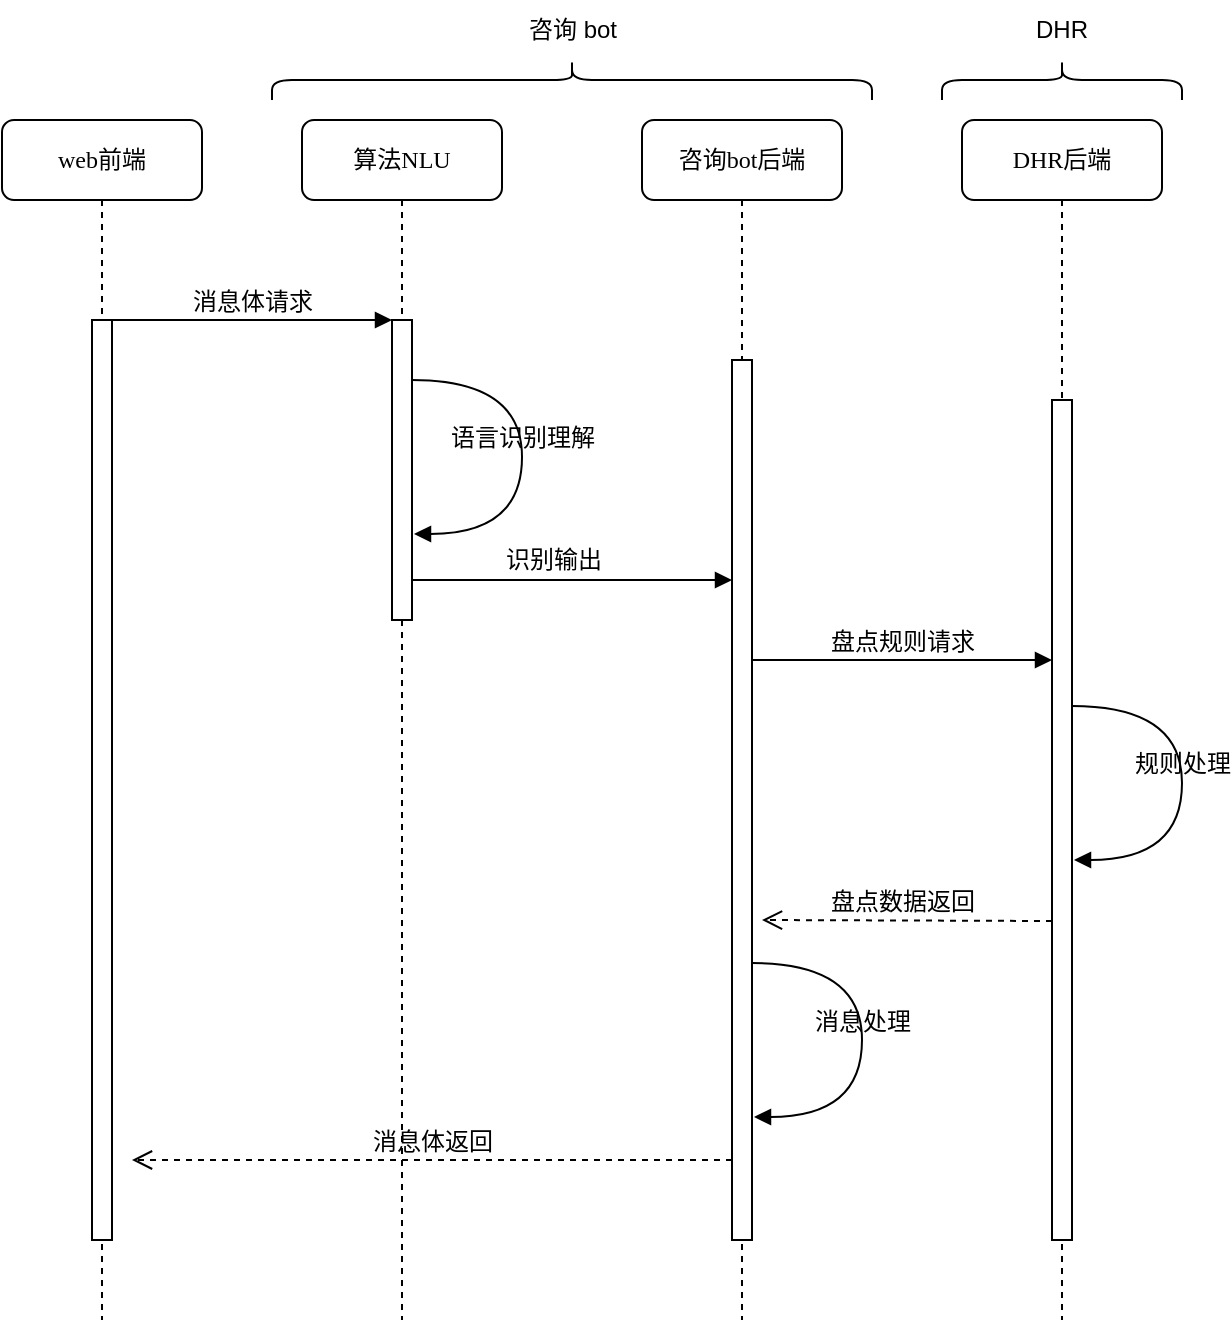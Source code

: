 <mxfile version="10.8.9" type="github"><diagram name="Page-1" id="13e1069c-82ec-6db2-03f1-153e76fe0fe0"><mxGraphModel dx="1104" dy="586" grid="1" gridSize="10" guides="1" tooltips="1" connect="1" arrows="1" fold="1" page="1" pageScale="1" pageWidth="1100" pageHeight="850" background="#ffffff" math="0" shadow="0"><root><mxCell id="0"/><mxCell id="1" parent="0"/><mxCell id="7baba1c4bc27f4b0-2" value="算法NLU" style="shape=umlLifeline;perimeter=lifelinePerimeter;whiteSpace=wrap;html=1;container=1;collapsible=0;recursiveResize=0;outlineConnect=0;rounded=1;shadow=0;comic=0;labelBackgroundColor=none;strokeColor=#000000;strokeWidth=1;fillColor=#FFFFFF;fontFamily=Verdana;fontSize=12;fontColor=#000000;align=center;" parent="1" vertex="1"><mxGeometry x="290" y="70" width="100" height="600" as="geometry"/></mxCell><mxCell id="7baba1c4bc27f4b0-10" value="" style="html=1;points=[];perimeter=orthogonalPerimeter;rounded=0;shadow=0;comic=0;labelBackgroundColor=none;strokeColor=#000000;strokeWidth=1;fillColor=#FFFFFF;fontFamily=Verdana;fontSize=12;fontColor=#000000;align=center;" parent="7baba1c4bc27f4b0-2" vertex="1"><mxGeometry x="45" y="100" width="10" height="150" as="geometry"/></mxCell><mxCell id="7baba1c4bc27f4b0-3" value="咨询bot后端" style="shape=umlLifeline;perimeter=lifelinePerimeter;whiteSpace=wrap;html=1;container=1;collapsible=0;recursiveResize=0;outlineConnect=0;rounded=1;shadow=0;comic=0;labelBackgroundColor=none;strokeColor=#000000;strokeWidth=1;fillColor=#FFFFFF;fontFamily=Verdana;fontSize=12;fontColor=#000000;align=center;" parent="1" vertex="1"><mxGeometry x="460" y="70" width="100" height="600" as="geometry"/></mxCell><mxCell id="7baba1c4bc27f4b0-13" value="" style="html=1;points=[];perimeter=orthogonalPerimeter;rounded=0;shadow=0;comic=0;labelBackgroundColor=none;strokeColor=#000000;strokeWidth=1;fillColor=#FFFFFF;fontFamily=Verdana;fontSize=12;fontColor=#000000;align=center;" parent="7baba1c4bc27f4b0-3" vertex="1"><mxGeometry x="45" y="120" width="10" height="440" as="geometry"/></mxCell><mxCell id="7baba1c4bc27f4b0-4" value="DHR后端" style="shape=umlLifeline;perimeter=lifelinePerimeter;whiteSpace=wrap;html=1;container=1;collapsible=0;recursiveResize=0;outlineConnect=0;rounded=1;shadow=0;comic=0;labelBackgroundColor=none;strokeColor=#000000;strokeWidth=1;fillColor=#FFFFFF;fontFamily=Verdana;fontSize=12;fontColor=#000000;align=center;" parent="1" vertex="1"><mxGeometry x="620" y="70" width="100" height="600" as="geometry"/></mxCell><mxCell id="7baba1c4bc27f4b0-8" value="web前端" style="shape=umlLifeline;perimeter=lifelinePerimeter;whiteSpace=wrap;html=1;container=1;collapsible=0;recursiveResize=0;outlineConnect=0;rounded=1;shadow=0;comic=0;labelBackgroundColor=none;strokeColor=#000000;strokeWidth=1;fillColor=#FFFFFF;fontFamily=Verdana;fontSize=12;fontColor=#000000;align=center;" parent="1" vertex="1"><mxGeometry x="140" y="70" width="100" height="600" as="geometry"/></mxCell><mxCell id="7baba1c4bc27f4b0-9" value="" style="html=1;points=[];perimeter=orthogonalPerimeter;rounded=0;shadow=0;comic=0;labelBackgroundColor=none;strokeColor=#000000;strokeWidth=1;fillColor=#FFFFFF;fontFamily=Verdana;fontSize=12;fontColor=#000000;align=center;" parent="7baba1c4bc27f4b0-8" vertex="1"><mxGeometry x="45" y="100" width="10" height="460" as="geometry"/></mxCell><mxCell id="7baba1c4bc27f4b0-16" value="" style="html=1;points=[];perimeter=orthogonalPerimeter;rounded=0;shadow=0;comic=0;labelBackgroundColor=none;strokeColor=#000000;strokeWidth=1;fillColor=#FFFFFF;fontFamily=Verdana;fontSize=12;fontColor=#000000;align=center;" parent="1" vertex="1"><mxGeometry x="665" y="210" width="10" height="420" as="geometry"/></mxCell><mxCell id="7baba1c4bc27f4b0-17" value="盘点规则请求" style="html=1;verticalAlign=bottom;endArrow=block;labelBackgroundColor=none;fontFamily=Verdana;fontSize=12;edgeStyle=elbowEdgeStyle;elbow=vertical;" parent="1" source="7baba1c4bc27f4b0-13" target="7baba1c4bc27f4b0-16" edge="1"><mxGeometry relative="1" as="geometry"><mxPoint x="570" y="210" as="sourcePoint"/><Array as="points"><mxPoint x="630" y="340"/><mxPoint x="520" y="210"/></Array></mxGeometry></mxCell><mxCell id="7baba1c4bc27f4b0-11" value="消息体请求" style="html=1;verticalAlign=bottom;endArrow=block;entryX=0;entryY=0;labelBackgroundColor=none;fontFamily=Verdana;fontSize=12;edgeStyle=elbowEdgeStyle;elbow=vertical;" parent="1" source="7baba1c4bc27f4b0-9" target="7baba1c4bc27f4b0-10" edge="1"><mxGeometry relative="1" as="geometry"><mxPoint x="260" y="180" as="sourcePoint"/></mxGeometry></mxCell><mxCell id="7baba1c4bc27f4b0-14" value="" style="html=1;verticalAlign=bottom;endArrow=block;labelBackgroundColor=none;fontFamily=Verdana;fontSize=12;edgeStyle=elbowEdgeStyle;elbow=vertical;" parent="1" source="7baba1c4bc27f4b0-10" edge="1"><mxGeometry relative="1" as="geometry"><mxPoint x="420" y="190" as="sourcePoint"/><mxPoint x="505" y="300" as="targetPoint"/><Array as="points"><mxPoint x="470" y="300"/></Array></mxGeometry></mxCell><mxCell id="oF8-ZM66iPX19Try8hTg-6" value="识别输出" style="text;html=1;resizable=0;points=[];autosize=1;align=left;verticalAlign=top;spacingTop=-4;" parent="1" vertex="1"><mxGeometry x="390" y="280" width="60" height="20" as="geometry"/></mxCell><mxCell id="oF8-ZM66iPX19Try8hTg-12" value="&lt;span&gt;盘点数据返回&lt;/span&gt;" style="html=1;verticalAlign=bottom;endArrow=open;dashed=1;endSize=8;labelBackgroundColor=none;fontFamily=Verdana;fontSize=12;" parent="1" edge="1"><mxGeometry x="0.035" relative="1" as="geometry"><mxPoint x="520" y="470" as="targetPoint"/><mxPoint x="665" y="470.5" as="sourcePoint"/><mxPoint as="offset"/></mxGeometry></mxCell><mxCell id="oF8-ZM66iPX19Try8hTg-14" value="消息体返回" style="html=1;verticalAlign=bottom;endArrow=open;dashed=1;endSize=8;labelBackgroundColor=none;fontFamily=Verdana;fontSize=12;" parent="1" edge="1"><mxGeometry relative="1" as="geometry"><mxPoint x="205" y="590" as="targetPoint"/><mxPoint x="505" y="590" as="sourcePoint"/><mxPoint as="offset"/></mxGeometry></mxCell><mxCell id="oF8-ZM66iPX19Try8hTg-22" value="语言识别理解" style="html=1;verticalAlign=bottom;endArrow=block;labelBackgroundColor=none;fontFamily=Verdana;fontSize=12;elbow=vertical;edgeStyle=orthogonalEdgeStyle;curved=1;entryX=1.1;entryY=0.686;entryPerimeter=0;exitX=1.038;exitY=0.345;exitPerimeter=0;entryDx=0;entryDy=0;" parent="1" edge="1"><mxGeometry relative="1" as="geometry"><mxPoint x="345" y="200" as="sourcePoint"/><mxPoint x="346" y="277" as="targetPoint"/><Array as="points"><mxPoint x="400" y="200"/><mxPoint x="400" y="277"/></Array></mxGeometry></mxCell><mxCell id="oF8-ZM66iPX19Try8hTg-23" value="规则处理" style="html=1;verticalAlign=bottom;endArrow=block;labelBackgroundColor=none;fontFamily=Verdana;fontSize=12;elbow=vertical;edgeStyle=orthogonalEdgeStyle;curved=1;entryX=1.1;entryY=0.686;entryPerimeter=0;exitX=1.038;exitY=0.345;exitPerimeter=0;entryDx=0;entryDy=0;" parent="1" edge="1"><mxGeometry relative="1" as="geometry"><mxPoint x="675" y="363" as="sourcePoint"/><mxPoint x="676" y="440" as="targetPoint"/><Array as="points"><mxPoint x="730" y="363"/><mxPoint x="730" y="440"/></Array></mxGeometry></mxCell><mxCell id="oF8-ZM66iPX19Try8hTg-24" value="消息处理" style="html=1;verticalAlign=bottom;endArrow=block;labelBackgroundColor=none;fontFamily=Verdana;fontSize=12;elbow=vertical;edgeStyle=orthogonalEdgeStyle;curved=1;entryX=1.1;entryY=0.686;entryPerimeter=0;exitX=1.038;exitY=0.345;exitPerimeter=0;entryDx=0;entryDy=0;" parent="1" edge="1"><mxGeometry relative="1" as="geometry"><mxPoint x="515" y="491.5" as="sourcePoint"/><mxPoint x="516" y="568.5" as="targetPoint"/><Array as="points"><mxPoint x="570" y="491.5"/><mxPoint x="570" y="568.5"/></Array></mxGeometry></mxCell><mxCell id="oF8-ZM66iPX19Try8hTg-26" value="&lt;div style=&quot;text-align: left&quot;&gt;&lt;br&gt;&lt;/div&gt;" style="shape=curlyBracket;whiteSpace=wrap;html=1;rounded=1;rotation=90;" parent="1" vertex="1"><mxGeometry x="415" y="-100" width="20" height="300" as="geometry"/></mxCell><mxCell id="oF8-ZM66iPX19Try8hTg-27" value="咨询 bot" style="text;html=1;strokeColor=none;fillColor=none;align=center;verticalAlign=middle;whiteSpace=wrap;rounded=0;" parent="1" vertex="1"><mxGeometry x="378" y="10" width="95" height="30" as="geometry"/></mxCell><mxCell id="oF8-ZM66iPX19Try8hTg-28" value="" style="shape=curlyBracket;whiteSpace=wrap;html=1;rounded=1;rotation=90;" parent="1" vertex="1"><mxGeometry x="660" y="-10" width="20" height="120" as="geometry"/></mxCell><mxCell id="oF8-ZM66iPX19Try8hTg-29" value="DHR" style="text;html=1;strokeColor=none;fillColor=none;align=center;verticalAlign=middle;whiteSpace=wrap;rounded=0;" parent="1" vertex="1"><mxGeometry x="650" y="10" width="40" height="30" as="geometry"/></mxCell></root></mxGraphModel></diagram></mxfile>